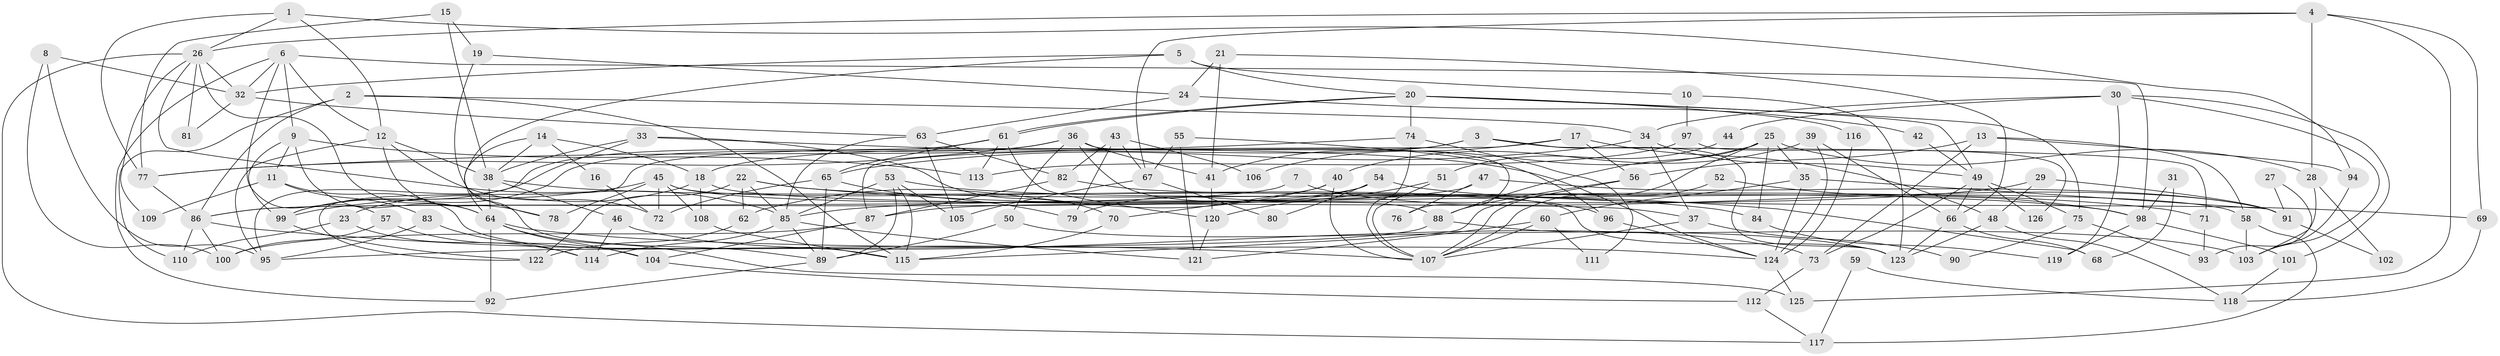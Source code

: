 // coarse degree distribution, {5: 0.16049382716049382, 8: 0.09876543209876543, 6: 0.14814814814814814, 10: 0.037037037037037035, 2: 0.16049382716049382, 3: 0.16049382716049382, 7: 0.09876543209876543, 4: 0.1111111111111111, 13: 0.012345679012345678, 9: 0.012345679012345678}
// Generated by graph-tools (version 1.1) at 2025/41/03/06/25 10:41:52]
// undirected, 126 vertices, 252 edges
graph export_dot {
graph [start="1"]
  node [color=gray90,style=filled];
  1;
  2;
  3;
  4;
  5;
  6;
  7;
  8;
  9;
  10;
  11;
  12;
  13;
  14;
  15;
  16;
  17;
  18;
  19;
  20;
  21;
  22;
  23;
  24;
  25;
  26;
  27;
  28;
  29;
  30;
  31;
  32;
  33;
  34;
  35;
  36;
  37;
  38;
  39;
  40;
  41;
  42;
  43;
  44;
  45;
  46;
  47;
  48;
  49;
  50;
  51;
  52;
  53;
  54;
  55;
  56;
  57;
  58;
  59;
  60;
  61;
  62;
  63;
  64;
  65;
  66;
  67;
  68;
  69;
  70;
  71;
  72;
  73;
  74;
  75;
  76;
  77;
  78;
  79;
  80;
  81;
  82;
  83;
  84;
  85;
  86;
  87;
  88;
  89;
  90;
  91;
  92;
  93;
  94;
  95;
  96;
  97;
  98;
  99;
  100;
  101;
  102;
  103;
  104;
  105;
  106;
  107;
  108;
  109;
  110;
  111;
  112;
  113;
  114;
  115;
  116;
  117;
  118;
  119;
  120;
  121;
  122;
  123;
  124;
  125;
  126;
  1 -- 26;
  1 -- 77;
  1 -- 12;
  1 -- 94;
  2 -- 34;
  2 -- 115;
  2 -- 86;
  2 -- 110;
  3 -- 123;
  3 -- 18;
  3 -- 71;
  3 -- 122;
  4 -- 26;
  4 -- 69;
  4 -- 28;
  4 -- 67;
  4 -- 125;
  5 -- 32;
  5 -- 20;
  5 -- 10;
  5 -- 89;
  6 -- 57;
  6 -- 92;
  6 -- 9;
  6 -- 12;
  6 -- 32;
  6 -- 98;
  7 -- 91;
  7 -- 86;
  8 -- 32;
  8 -- 95;
  8 -- 100;
  9 -- 64;
  9 -- 11;
  9 -- 99;
  9 -- 113;
  10 -- 123;
  10 -- 97;
  11 -- 115;
  11 -- 83;
  11 -- 109;
  12 -- 38;
  12 -- 72;
  12 -- 78;
  12 -- 95;
  13 -- 73;
  13 -- 58;
  13 -- 56;
  13 -- 94;
  14 -- 38;
  14 -- 64;
  14 -- 16;
  14 -- 18;
  15 -- 77;
  15 -- 19;
  15 -- 38;
  16 -- 72;
  17 -- 56;
  17 -- 87;
  17 -- 41;
  17 -- 48;
  18 -- 23;
  18 -- 37;
  18 -- 108;
  19 -- 78;
  19 -- 24;
  20 -- 61;
  20 -- 61;
  20 -- 74;
  20 -- 49;
  20 -- 75;
  20 -- 116;
  21 -- 66;
  21 -- 41;
  21 -- 24;
  22 -- 62;
  22 -- 71;
  22 -- 68;
  22 -- 85;
  22 -- 122;
  23 -- 110;
  23 -- 114;
  24 -- 63;
  24 -- 42;
  25 -- 88;
  25 -- 35;
  25 -- 28;
  25 -- 84;
  25 -- 106;
  25 -- 107;
  26 -- 64;
  26 -- 85;
  26 -- 32;
  26 -- 81;
  26 -- 109;
  26 -- 117;
  27 -- 91;
  27 -- 103;
  28 -- 93;
  28 -- 102;
  29 -- 48;
  29 -- 85;
  29 -- 91;
  30 -- 34;
  30 -- 119;
  30 -- 44;
  30 -- 101;
  30 -- 103;
  31 -- 98;
  31 -- 68;
  32 -- 63;
  32 -- 81;
  33 -- 38;
  33 -- 99;
  33 -- 70;
  33 -- 124;
  34 -- 65;
  34 -- 37;
  34 -- 49;
  35 -- 124;
  35 -- 60;
  35 -- 91;
  36 -- 88;
  36 -- 99;
  36 -- 41;
  36 -- 50;
  36 -- 76;
  36 -- 77;
  37 -- 107;
  37 -- 90;
  38 -- 46;
  38 -- 64;
  38 -- 84;
  39 -- 66;
  39 -- 124;
  39 -- 40;
  40 -- 70;
  40 -- 62;
  40 -- 107;
  41 -- 120;
  42 -- 49;
  43 -- 82;
  43 -- 67;
  43 -- 79;
  43 -- 106;
  44 -- 51;
  45 -- 99;
  45 -- 72;
  45 -- 58;
  45 -- 78;
  45 -- 108;
  45 -- 123;
  46 -- 73;
  46 -- 114;
  47 -- 86;
  47 -- 91;
  47 -- 76;
  48 -- 123;
  48 -- 118;
  49 -- 66;
  49 -- 73;
  49 -- 75;
  49 -- 126;
  50 -- 89;
  50 -- 123;
  51 -- 107;
  51 -- 120;
  52 -- 107;
  52 -- 98;
  53 -- 85;
  53 -- 115;
  53 -- 89;
  53 -- 98;
  53 -- 105;
  54 -- 79;
  54 -- 87;
  54 -- 69;
  54 -- 80;
  55 -- 121;
  55 -- 67;
  55 -- 96;
  56 -- 88;
  56 -- 115;
  57 -- 104;
  57 -- 100;
  58 -- 103;
  58 -- 117;
  59 -- 117;
  59 -- 118;
  60 -- 107;
  60 -- 121;
  60 -- 111;
  61 -- 95;
  61 -- 65;
  61 -- 113;
  61 -- 120;
  62 -- 122;
  63 -- 85;
  63 -- 82;
  63 -- 105;
  64 -- 124;
  64 -- 92;
  64 -- 104;
  64 -- 125;
  65 -- 89;
  65 -- 72;
  65 -- 79;
  66 -- 123;
  66 -- 68;
  67 -- 105;
  67 -- 80;
  69 -- 118;
  70 -- 115;
  71 -- 93;
  73 -- 112;
  74 -- 77;
  74 -- 107;
  74 -- 111;
  75 -- 90;
  75 -- 93;
  77 -- 86;
  82 -- 96;
  82 -- 87;
  83 -- 114;
  83 -- 95;
  84 -- 119;
  85 -- 89;
  85 -- 114;
  85 -- 121;
  86 -- 107;
  86 -- 100;
  86 -- 110;
  87 -- 100;
  87 -- 104;
  88 -- 103;
  88 -- 95;
  89 -- 92;
  91 -- 102;
  94 -- 103;
  96 -- 124;
  97 -- 113;
  97 -- 126;
  98 -- 101;
  98 -- 119;
  99 -- 122;
  101 -- 118;
  104 -- 112;
  108 -- 115;
  112 -- 117;
  116 -- 124;
  120 -- 121;
  124 -- 125;
}
